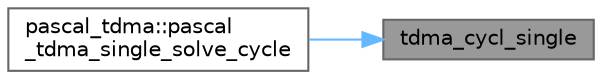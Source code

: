 digraph "tdma_cycl_single"
{
 // LATEX_PDF_SIZE
  bgcolor="transparent";
  edge [fontname=Helvetica,fontsize=10,labelfontname=Helvetica,labelfontsize=10];
  node [fontname=Helvetica,fontsize=10,shape=box,height=0.2,width=0.4];
  rankdir="RL";
  Node1 [id="Node000001",label="tdma_cycl_single",height=0.2,width=0.4,color="gray40", fillcolor="grey60", style="filled", fontcolor="black",tooltip="Solve a single cyclic tridiagonal system of equations using the Thomas algorithm."];
  Node1 -> Node2 [id="edge1_Node000001_Node000002",dir="back",color="steelblue1",style="solid",tooltip=" "];
  Node2 [id="Node000002",label="pascal_tdma::pascal\l_tdma_single_solve_cycle",height=0.2,width=0.4,color="grey40", fillcolor="white", style="filled",URL="$namespacepascal__tdma.html#a87ccb9a30141caf44726566f93d17cf7",tooltip="Solve a single cyclic tridiagonal system of equations."];
}
